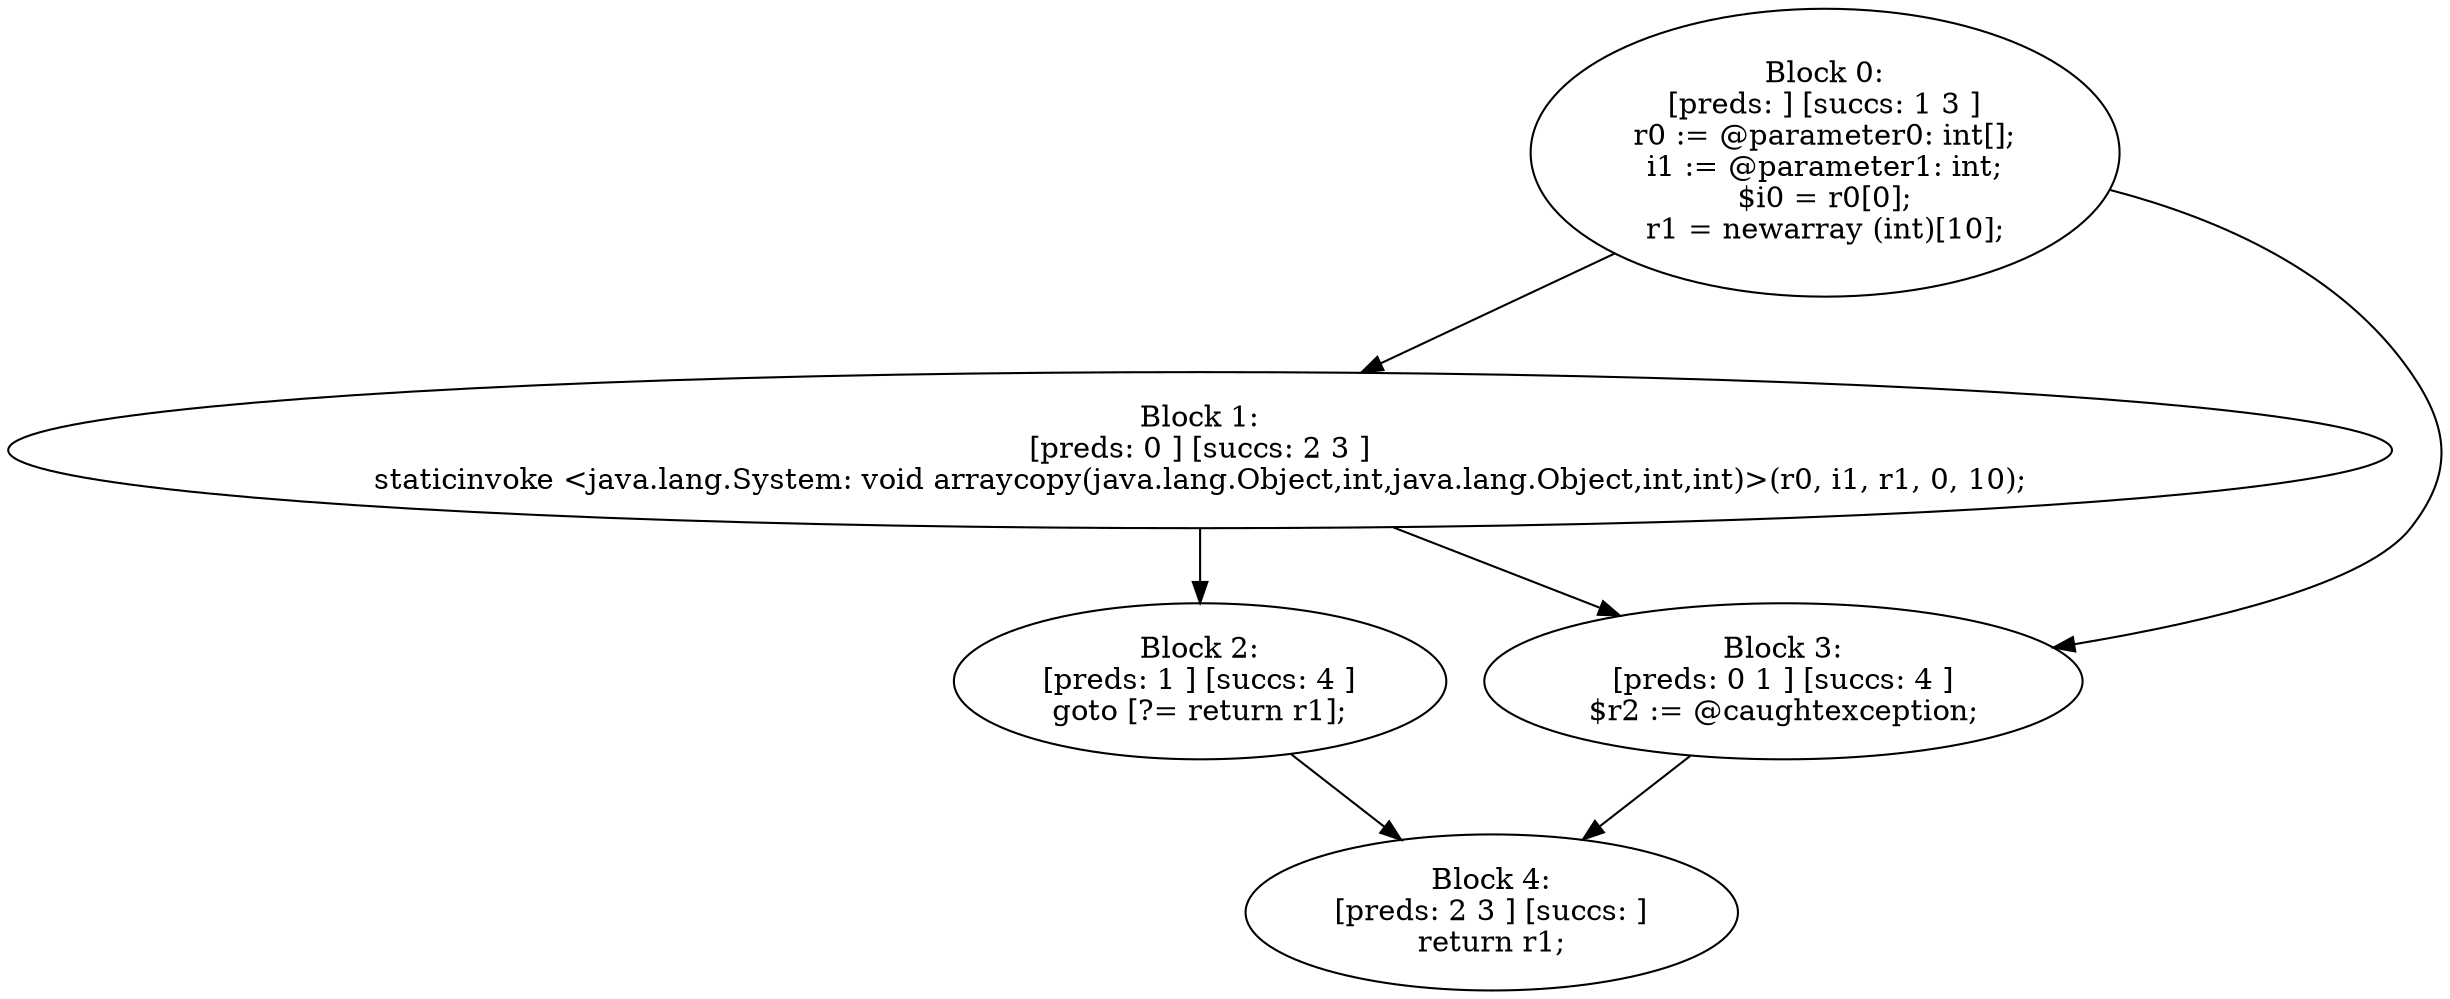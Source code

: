digraph "unitGraph" {
    "Block 0:
[preds: ] [succs: 1 3 ]
r0 := @parameter0: int[];
i1 := @parameter1: int;
$i0 = r0[0];
r1 = newarray (int)[10];
"
    "Block 1:
[preds: 0 ] [succs: 2 3 ]
staticinvoke <java.lang.System: void arraycopy(java.lang.Object,int,java.lang.Object,int,int)>(r0, i1, r1, 0, 10);
"
    "Block 2:
[preds: 1 ] [succs: 4 ]
goto [?= return r1];
"
    "Block 3:
[preds: 0 1 ] [succs: 4 ]
$r2 := @caughtexception;
"
    "Block 4:
[preds: 2 3 ] [succs: ]
return r1;
"
    "Block 0:
[preds: ] [succs: 1 3 ]
r0 := @parameter0: int[];
i1 := @parameter1: int;
$i0 = r0[0];
r1 = newarray (int)[10];
"->"Block 1:
[preds: 0 ] [succs: 2 3 ]
staticinvoke <java.lang.System: void arraycopy(java.lang.Object,int,java.lang.Object,int,int)>(r0, i1, r1, 0, 10);
";
    "Block 0:
[preds: ] [succs: 1 3 ]
r0 := @parameter0: int[];
i1 := @parameter1: int;
$i0 = r0[0];
r1 = newarray (int)[10];
"->"Block 3:
[preds: 0 1 ] [succs: 4 ]
$r2 := @caughtexception;
";
    "Block 1:
[preds: 0 ] [succs: 2 3 ]
staticinvoke <java.lang.System: void arraycopy(java.lang.Object,int,java.lang.Object,int,int)>(r0, i1, r1, 0, 10);
"->"Block 2:
[preds: 1 ] [succs: 4 ]
goto [?= return r1];
";
    "Block 1:
[preds: 0 ] [succs: 2 3 ]
staticinvoke <java.lang.System: void arraycopy(java.lang.Object,int,java.lang.Object,int,int)>(r0, i1, r1, 0, 10);
"->"Block 3:
[preds: 0 1 ] [succs: 4 ]
$r2 := @caughtexception;
";
    "Block 2:
[preds: 1 ] [succs: 4 ]
goto [?= return r1];
"->"Block 4:
[preds: 2 3 ] [succs: ]
return r1;
";
    "Block 3:
[preds: 0 1 ] [succs: 4 ]
$r2 := @caughtexception;
"->"Block 4:
[preds: 2 3 ] [succs: ]
return r1;
";
}
